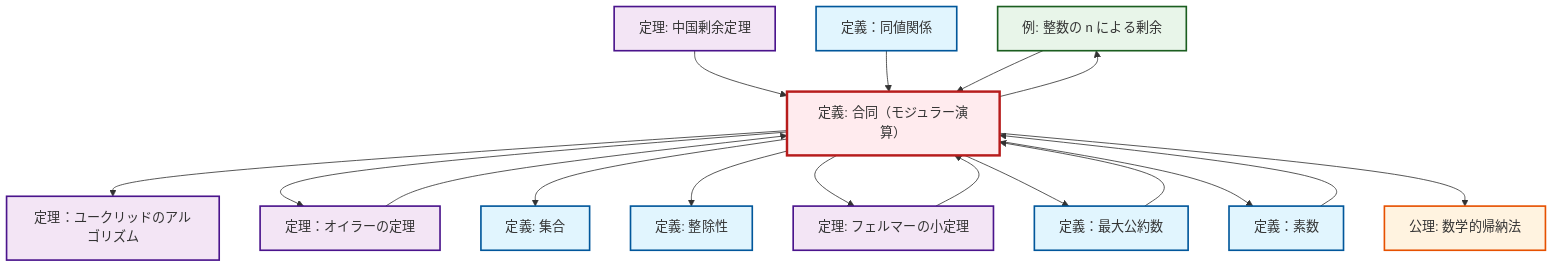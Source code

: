 graph TD
    classDef definition fill:#e1f5fe,stroke:#01579b,stroke-width:2px
    classDef theorem fill:#f3e5f5,stroke:#4a148c,stroke-width:2px
    classDef axiom fill:#fff3e0,stroke:#e65100,stroke-width:2px
    classDef example fill:#e8f5e9,stroke:#1b5e20,stroke-width:2px
    classDef current fill:#ffebee,stroke:#b71c1c,stroke-width:3px
    ex-quotient-integers-mod-n["例: 整数の n による剰余"]:::example
    thm-euler["定理：オイラーの定理"]:::theorem
    def-prime["定義：素数"]:::definition
    thm-fermat-little["定理: フェルマーの小定理"]:::theorem
    thm-chinese-remainder["定理: 中国剰余定理"]:::theorem
    def-gcd["定義：最大公約数"]:::definition
    thm-euclidean-algorithm["定理：ユークリッドのアルゴリズム"]:::theorem
    def-set["定義: 集合"]:::definition
    def-equivalence-relation["定義：同値関係"]:::definition
    ax-induction["公理: 数学的帰納法"]:::axiom
    def-divisibility["定義: 整除性"]:::definition
    def-congruence["定義: 合同（モジュラー演算）"]:::definition
    def-congruence --> thm-euclidean-algorithm
    def-congruence --> thm-euler
    thm-chinese-remainder --> def-congruence
    def-congruence --> def-set
    def-congruence --> def-divisibility
    def-congruence --> thm-fermat-little
    thm-fermat-little --> def-congruence
    def-gcd --> def-congruence
    thm-euler --> def-congruence
    def-congruence --> def-gcd
    def-congruence --> def-prime
    def-equivalence-relation --> def-congruence
    def-congruence --> ex-quotient-integers-mod-n
    def-congruence --> ax-induction
    def-prime --> def-congruence
    ex-quotient-integers-mod-n --> def-congruence
    class def-congruence current